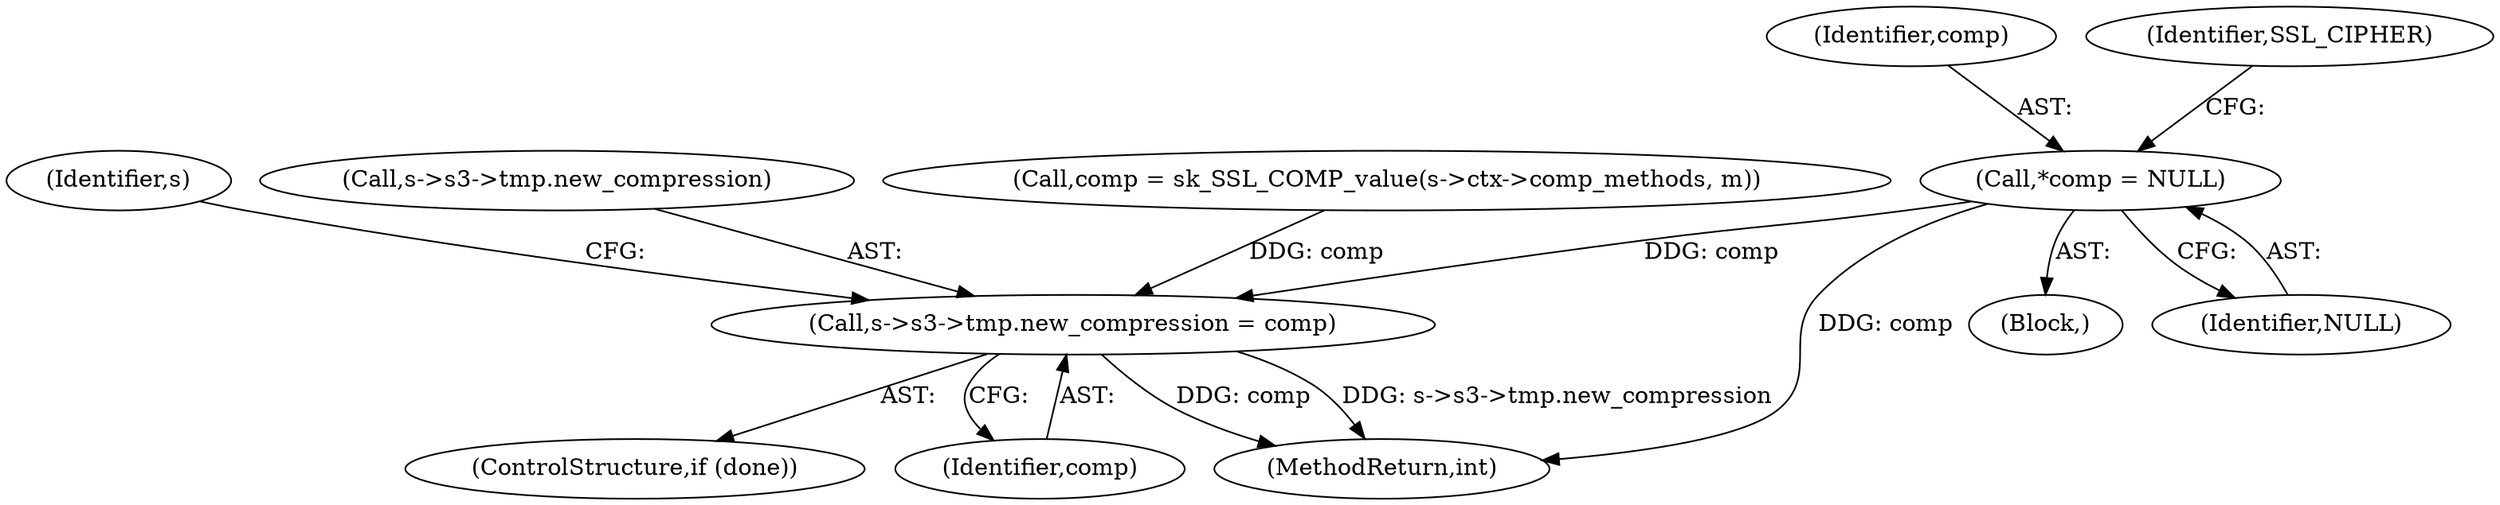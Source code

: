 digraph "0_openssl_a004e72b95835136d3f1ea90517f706c24c03da7@pointer" {
"1000170" [label="(Call,*comp = NULL)"];
"1001367" [label="(Call,s->s3->tmp.new_compression = comp)"];
"1000170" [label="(Call,*comp = NULL)"];
"1001365" [label="(ControlStructure,if (done))"];
"1001383" [label="(Identifier,s)"];
"1000171" [label="(Identifier,comp)"];
"1001368" [label="(Call,s->s3->tmp.new_compression)"];
"1001375" [label="(Identifier,comp)"];
"1001367" [label="(Call,s->s3->tmp.new_compression = comp)"];
"1000176" [label="(Identifier,SSL_CIPHER)"];
"1001694" [label="(MethodReturn,int)"];
"1000145" [label="(Block,)"];
"1001327" [label="(Call,comp = sk_SSL_COMP_value(s->ctx->comp_methods, m))"];
"1000172" [label="(Identifier,NULL)"];
"1000170" -> "1000145"  [label="AST: "];
"1000170" -> "1000172"  [label="CFG: "];
"1000171" -> "1000170"  [label="AST: "];
"1000172" -> "1000170"  [label="AST: "];
"1000176" -> "1000170"  [label="CFG: "];
"1000170" -> "1001694"  [label="DDG: comp"];
"1000170" -> "1001367"  [label="DDG: comp"];
"1001367" -> "1001365"  [label="AST: "];
"1001367" -> "1001375"  [label="CFG: "];
"1001368" -> "1001367"  [label="AST: "];
"1001375" -> "1001367"  [label="AST: "];
"1001383" -> "1001367"  [label="CFG: "];
"1001367" -> "1001694"  [label="DDG: comp"];
"1001367" -> "1001694"  [label="DDG: s->s3->tmp.new_compression"];
"1001327" -> "1001367"  [label="DDG: comp"];
}
